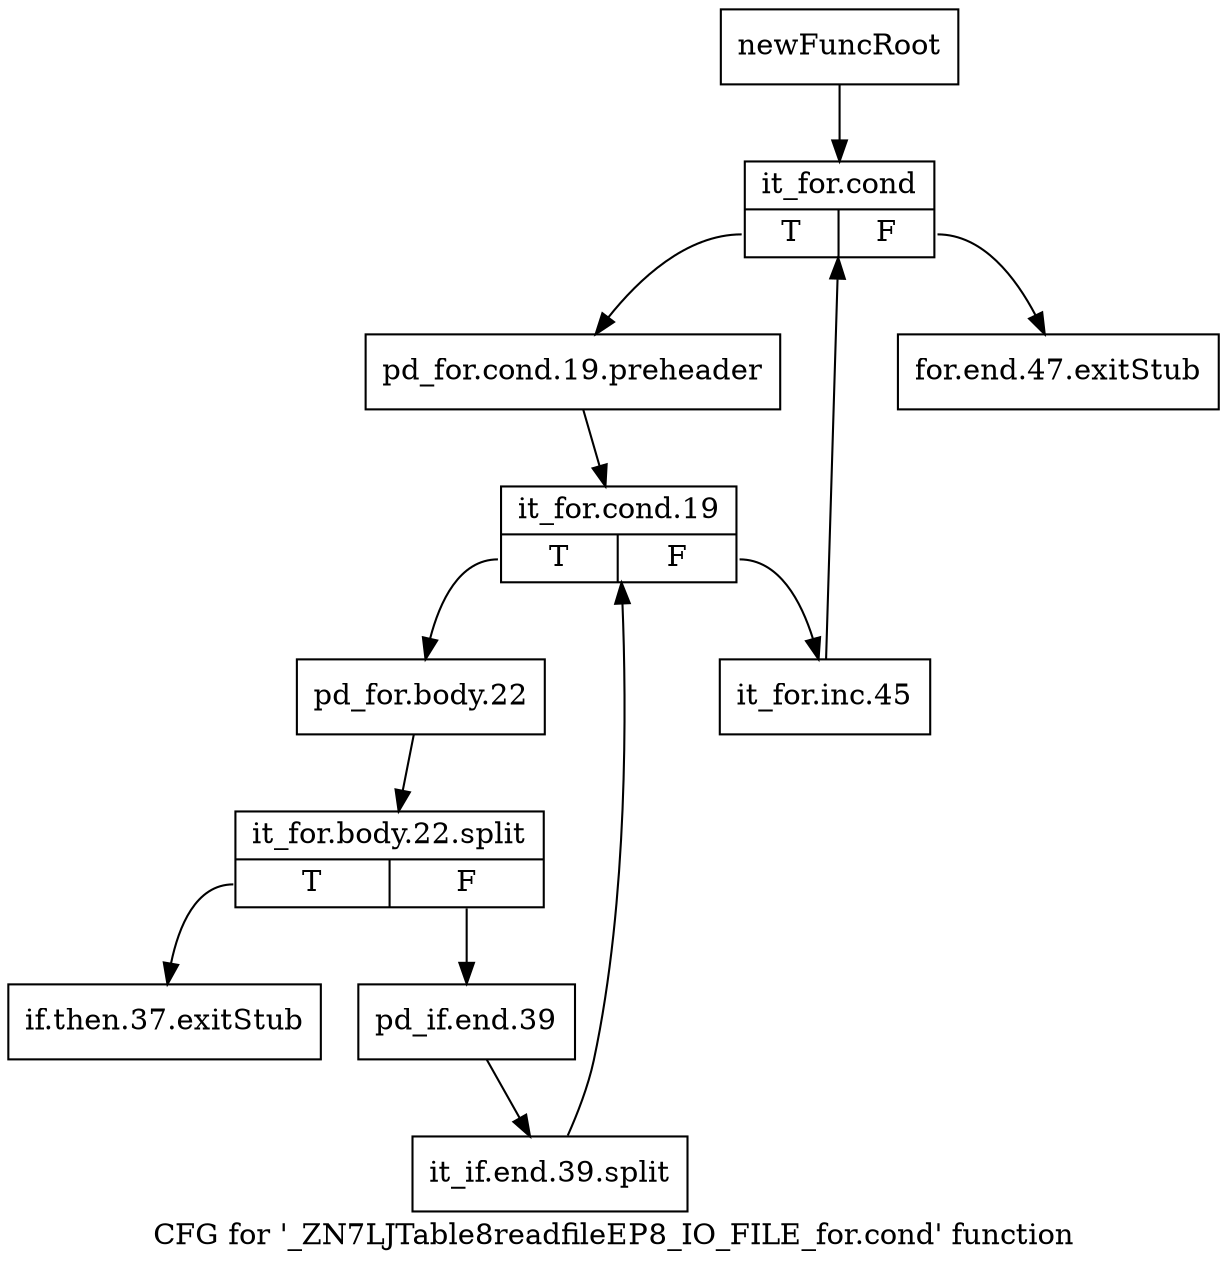 digraph "CFG for '_ZN7LJTable8readfileEP8_IO_FILE_for.cond' function" {
	label="CFG for '_ZN7LJTable8readfileEP8_IO_FILE_for.cond' function";

	Node0x25e1dd0 [shape=record,label="{newFuncRoot}"];
	Node0x25e1dd0 -> Node0x25e1ec0;
	Node0x25e1e20 [shape=record,label="{for.end.47.exitStub}"];
	Node0x25e1e70 [shape=record,label="{if.then.37.exitStub}"];
	Node0x25e1ec0 [shape=record,label="{it_for.cond|{<s0>T|<s1>F}}"];
	Node0x25e1ec0:s0 -> Node0x25e1f10;
	Node0x25e1ec0:s1 -> Node0x25e1e20;
	Node0x25e1f10 [shape=record,label="{pd_for.cond.19.preheader}"];
	Node0x25e1f10 -> Node0x25e1f60;
	Node0x25e1f60 [shape=record,label="{it_for.cond.19|{<s0>T|<s1>F}}"];
	Node0x25e1f60:s0 -> Node0x25e2000;
	Node0x25e1f60:s1 -> Node0x25e1fb0;
	Node0x25e1fb0 [shape=record,label="{it_for.inc.45}"];
	Node0x25e1fb0 -> Node0x25e1ec0;
	Node0x25e2000 [shape=record,label="{pd_for.body.22}"];
	Node0x25e2000 -> Node0x2937bd0;
	Node0x2937bd0 [shape=record,label="{it_for.body.22.split|{<s0>T|<s1>F}}"];
	Node0x2937bd0:s0 -> Node0x25e1e70;
	Node0x2937bd0:s1 -> Node0x25e2050;
	Node0x25e2050 [shape=record,label="{pd_if.end.39}"];
	Node0x25e2050 -> Node0x2a91730;
	Node0x2a91730 [shape=record,label="{it_if.end.39.split}"];
	Node0x2a91730 -> Node0x25e1f60;
}
